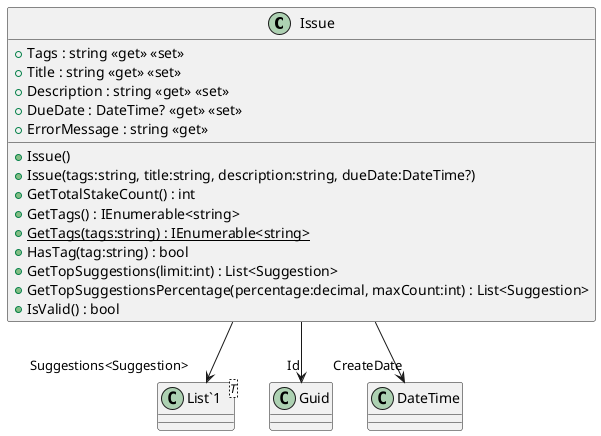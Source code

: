@startuml
class Issue {
    + Issue()
    + Issue(tags:string, title:string, description:string, dueDate:DateTime?)
    + Tags : string <<get>> <<set>>
    + Title : string <<get>> <<set>>
    + Description : string <<get>> <<set>>
    + DueDate : DateTime? <<get>> <<set>>
    + ErrorMessage : string <<get>>
    + GetTotalStakeCount() : int
    + GetTags() : IEnumerable<string>
    + {static} GetTags(tags:string) : IEnumerable<string>
    + HasTag(tag:string) : bool
    + GetTopSuggestions(limit:int) : List<Suggestion>
    + GetTopSuggestionsPercentage(percentage:decimal, maxCount:int) : List<Suggestion>
    + IsValid() : bool
}
class "List`1"<T> {
}
Issue --> "Id" Guid
Issue --> "CreateDate" DateTime
Issue --> "Suggestions<Suggestion>" "List`1"
@enduml
